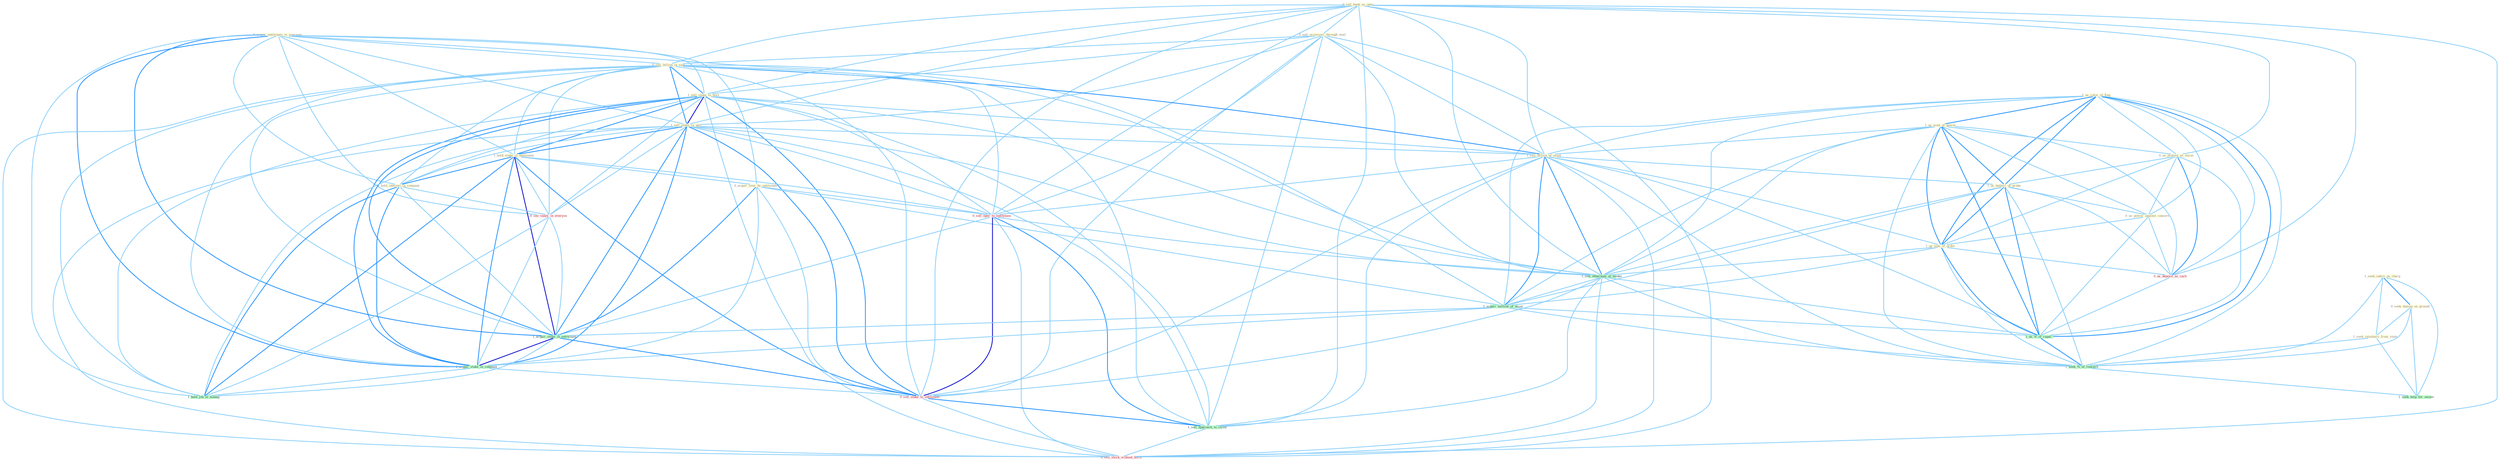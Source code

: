 Graph G{ 
    node
    [shape=polygon,style=filled,width=.5,height=.06,color="#BDFCC9",fixedsize=true,fontsize=4,
    fontcolor="#2f4f4f"];
    {node
    [color="#ffffe0", fontcolor="#8b7d6b"] "0_sell_bank_as_oper " "1_seek_indict_on_charg " "1_us_color_of_flag " "0_acquir_entitynam_in_yearnum " "0_sell_accessori_through_mail " "0_sell_billion_in_sale " "1_sell_stake_in_hors " "1_us_watt_of_power " "0_seek_damag_on_ground " "1_sell_stake_in_unit " "1_hold_stake_in_entitynam " "1_sell_billion_of_asset " "0_us_protest_as_excus " "1_seek_reimburs_from_state " "0_acquir_year_by_entitynam " "1_us_batteri_of_probe " "0_us_power_against_conserv " "1_hold_interest_in_compani " "1_us_type_of_order "}
{node [color="#fff0f5", fontcolor="#b22222"] "0_sell_oper_to_entitynam " "0_see_vaniti_in_everyon " "0_us_deposit_as_cach " "0_sell_stake_to_entitynam " "0_sell_stock_without_hitch "}
edge [color="#B0E2FF"];

	"0_sell_bank_as_oper " -- "0_sell_accessori_through_mail " [w="1", color="#87cefa" ];
	"0_sell_bank_as_oper " -- "0_sell_billion_in_sale " [w="1", color="#87cefa" ];
	"0_sell_bank_as_oper " -- "1_sell_stake_in_hors " [w="1", color="#87cefa" ];
	"0_sell_bank_as_oper " -- "1_sell_stake_in_unit " [w="1", color="#87cefa" ];
	"0_sell_bank_as_oper " -- "1_sell_billion_of_asset " [w="1", color="#87cefa" ];
	"0_sell_bank_as_oper " -- "0_us_protest_as_excus " [w="1", color="#87cefa" ];
	"0_sell_bank_as_oper " -- "0_sell_oper_to_entitynam " [w="1", color="#87cefa" ];
	"0_sell_bank_as_oper " -- "1_sell_othernum_of_model " [w="1", color="#87cefa" ];
	"0_sell_bank_as_oper " -- "0_us_deposit_as_cach " [w="1", color="#87cefa" ];
	"0_sell_bank_as_oper " -- "0_sell_stake_to_entitynam " [w="1", color="#87cefa" ];
	"0_sell_bank_as_oper " -- "1_sell_approach_to_client " [w="1", color="#87cefa" ];
	"0_sell_bank_as_oper " -- "0_sell_stock_without_hitch " [w="1", color="#87cefa" ];
	"1_seek_indict_on_charg " -- "0_seek_damag_on_ground " [w="2", color="#1e90ff" , len=0.8];
	"1_seek_indict_on_charg " -- "1_seek_reimburs_from_state " [w="1", color="#87cefa" ];
	"1_seek_indict_on_charg " -- "1_seek_%_of_concern " [w="1", color="#87cefa" ];
	"1_seek_indict_on_charg " -- "1_seek_help_for_owner " [w="1", color="#87cefa" ];
	"1_us_color_of_flag " -- "1_us_watt_of_power " [w="2", color="#1e90ff" , len=0.8];
	"1_us_color_of_flag " -- "1_sell_billion_of_asset " [w="1", color="#87cefa" ];
	"1_us_color_of_flag " -- "0_us_protest_as_excus " [w="1", color="#87cefa" ];
	"1_us_color_of_flag " -- "1_us_batteri_of_probe " [w="2", color="#1e90ff" , len=0.8];
	"1_us_color_of_flag " -- "0_us_power_against_conserv " [w="1", color="#87cefa" ];
	"1_us_color_of_flag " -- "1_us_type_of_order " [w="2", color="#1e90ff" , len=0.8];
	"1_us_color_of_flag " -- "1_sell_othernum_of_model " [w="1", color="#87cefa" ];
	"1_us_color_of_flag " -- "1_acquir_million_of_asset " [w="1", color="#87cefa" ];
	"1_us_color_of_flag " -- "0_us_deposit_as_cach " [w="1", color="#87cefa" ];
	"1_us_color_of_flag " -- "1_us_%_of_capac " [w="2", color="#1e90ff" , len=0.8];
	"1_us_color_of_flag " -- "1_seek_%_of_concern " [w="1", color="#87cefa" ];
	"0_acquir_entitynam_in_yearnum " -- "0_sell_billion_in_sale " [w="1", color="#87cefa" ];
	"0_acquir_entitynam_in_yearnum " -- "1_sell_stake_in_hors " [w="1", color="#87cefa" ];
	"0_acquir_entitynam_in_yearnum " -- "1_sell_stake_in_unit " [w="1", color="#87cefa" ];
	"0_acquir_entitynam_in_yearnum " -- "1_hold_stake_in_entitynam " [w="1", color="#87cefa" ];
	"0_acquir_entitynam_in_yearnum " -- "0_acquir_year_by_entitynam " [w="1", color="#87cefa" ];
	"0_acquir_entitynam_in_yearnum " -- "1_hold_interest_in_compani " [w="1", color="#87cefa" ];
	"0_acquir_entitynam_in_yearnum " -- "0_see_vaniti_in_everyon " [w="1", color="#87cefa" ];
	"0_acquir_entitynam_in_yearnum " -- "1_acquir_million_of_asset " [w="1", color="#87cefa" ];
	"0_acquir_entitynam_in_yearnum " -- "1_acquir_stake_in_entitynam " [w="2", color="#1e90ff" , len=0.8];
	"0_acquir_entitynam_in_yearnum " -- "1_acquir_stake_in_compani " [w="2", color="#1e90ff" , len=0.8];
	"0_acquir_entitynam_in_yearnum " -- "1_hold_job_in_manag " [w="1", color="#87cefa" ];
	"0_sell_accessori_through_mail " -- "0_sell_billion_in_sale " [w="1", color="#87cefa" ];
	"0_sell_accessori_through_mail " -- "1_sell_stake_in_hors " [w="1", color="#87cefa" ];
	"0_sell_accessori_through_mail " -- "1_sell_stake_in_unit " [w="1", color="#87cefa" ];
	"0_sell_accessori_through_mail " -- "1_sell_billion_of_asset " [w="1", color="#87cefa" ];
	"0_sell_accessori_through_mail " -- "0_sell_oper_to_entitynam " [w="1", color="#87cefa" ];
	"0_sell_accessori_through_mail " -- "1_sell_othernum_of_model " [w="1", color="#87cefa" ];
	"0_sell_accessori_through_mail " -- "0_sell_stake_to_entitynam " [w="1", color="#87cefa" ];
	"0_sell_accessori_through_mail " -- "1_sell_approach_to_client " [w="1", color="#87cefa" ];
	"0_sell_accessori_through_mail " -- "0_sell_stock_without_hitch " [w="1", color="#87cefa" ];
	"0_sell_billion_in_sale " -- "1_sell_stake_in_hors " [w="2", color="#1e90ff" , len=0.8];
	"0_sell_billion_in_sale " -- "1_sell_stake_in_unit " [w="2", color="#1e90ff" , len=0.8];
	"0_sell_billion_in_sale " -- "1_hold_stake_in_entitynam " [w="1", color="#87cefa" ];
	"0_sell_billion_in_sale " -- "1_sell_billion_of_asset " [w="2", color="#1e90ff" , len=0.8];
	"0_sell_billion_in_sale " -- "1_hold_interest_in_compani " [w="1", color="#87cefa" ];
	"0_sell_billion_in_sale " -- "0_sell_oper_to_entitynam " [w="1", color="#87cefa" ];
	"0_sell_billion_in_sale " -- "1_sell_othernum_of_model " [w="1", color="#87cefa" ];
	"0_sell_billion_in_sale " -- "0_see_vaniti_in_everyon " [w="1", color="#87cefa" ];
	"0_sell_billion_in_sale " -- "1_acquir_stake_in_entitynam " [w="1", color="#87cefa" ];
	"0_sell_billion_in_sale " -- "1_acquir_stake_in_compani " [w="1", color="#87cefa" ];
	"0_sell_billion_in_sale " -- "0_sell_stake_to_entitynam " [w="1", color="#87cefa" ];
	"0_sell_billion_in_sale " -- "1_sell_approach_to_client " [w="1", color="#87cefa" ];
	"0_sell_billion_in_sale " -- "1_hold_job_in_manag " [w="1", color="#87cefa" ];
	"0_sell_billion_in_sale " -- "0_sell_stock_without_hitch " [w="1", color="#87cefa" ];
	"1_sell_stake_in_hors " -- "1_sell_stake_in_unit " [w="3", color="#0000cd" , len=0.6];
	"1_sell_stake_in_hors " -- "1_hold_stake_in_entitynam " [w="2", color="#1e90ff" , len=0.8];
	"1_sell_stake_in_hors " -- "1_sell_billion_of_asset " [w="1", color="#87cefa" ];
	"1_sell_stake_in_hors " -- "1_hold_interest_in_compani " [w="1", color="#87cefa" ];
	"1_sell_stake_in_hors " -- "0_sell_oper_to_entitynam " [w="1", color="#87cefa" ];
	"1_sell_stake_in_hors " -- "1_sell_othernum_of_model " [w="1", color="#87cefa" ];
	"1_sell_stake_in_hors " -- "0_see_vaniti_in_everyon " [w="1", color="#87cefa" ];
	"1_sell_stake_in_hors " -- "1_acquir_stake_in_entitynam " [w="2", color="#1e90ff" , len=0.8];
	"1_sell_stake_in_hors " -- "1_acquir_stake_in_compani " [w="2", color="#1e90ff" , len=0.8];
	"1_sell_stake_in_hors " -- "0_sell_stake_to_entitynam " [w="2", color="#1e90ff" , len=0.8];
	"1_sell_stake_in_hors " -- "1_sell_approach_to_client " [w="1", color="#87cefa" ];
	"1_sell_stake_in_hors " -- "1_hold_job_in_manag " [w="1", color="#87cefa" ];
	"1_sell_stake_in_hors " -- "0_sell_stock_without_hitch " [w="1", color="#87cefa" ];
	"1_us_watt_of_power " -- "1_sell_billion_of_asset " [w="1", color="#87cefa" ];
	"1_us_watt_of_power " -- "0_us_protest_as_excus " [w="1", color="#87cefa" ];
	"1_us_watt_of_power " -- "1_us_batteri_of_probe " [w="2", color="#1e90ff" , len=0.8];
	"1_us_watt_of_power " -- "0_us_power_against_conserv " [w="1", color="#87cefa" ];
	"1_us_watt_of_power " -- "1_us_type_of_order " [w="2", color="#1e90ff" , len=0.8];
	"1_us_watt_of_power " -- "1_sell_othernum_of_model " [w="1", color="#87cefa" ];
	"1_us_watt_of_power " -- "1_acquir_million_of_asset " [w="1", color="#87cefa" ];
	"1_us_watt_of_power " -- "0_us_deposit_as_cach " [w="1", color="#87cefa" ];
	"1_us_watt_of_power " -- "1_us_%_of_capac " [w="2", color="#1e90ff" , len=0.8];
	"1_us_watt_of_power " -- "1_seek_%_of_concern " [w="1", color="#87cefa" ];
	"0_seek_damag_on_ground " -- "1_seek_reimburs_from_state " [w="1", color="#87cefa" ];
	"0_seek_damag_on_ground " -- "1_seek_%_of_concern " [w="1", color="#87cefa" ];
	"0_seek_damag_on_ground " -- "1_seek_help_for_owner " [w="1", color="#87cefa" ];
	"1_sell_stake_in_unit " -- "1_hold_stake_in_entitynam " [w="2", color="#1e90ff" , len=0.8];
	"1_sell_stake_in_unit " -- "1_sell_billion_of_asset " [w="1", color="#87cefa" ];
	"1_sell_stake_in_unit " -- "1_hold_interest_in_compani " [w="1", color="#87cefa" ];
	"1_sell_stake_in_unit " -- "0_sell_oper_to_entitynam " [w="1", color="#87cefa" ];
	"1_sell_stake_in_unit " -- "1_sell_othernum_of_model " [w="1", color="#87cefa" ];
	"1_sell_stake_in_unit " -- "0_see_vaniti_in_everyon " [w="1", color="#87cefa" ];
	"1_sell_stake_in_unit " -- "1_acquir_stake_in_entitynam " [w="2", color="#1e90ff" , len=0.8];
	"1_sell_stake_in_unit " -- "1_acquir_stake_in_compani " [w="2", color="#1e90ff" , len=0.8];
	"1_sell_stake_in_unit " -- "0_sell_stake_to_entitynam " [w="2", color="#1e90ff" , len=0.8];
	"1_sell_stake_in_unit " -- "1_sell_approach_to_client " [w="1", color="#87cefa" ];
	"1_sell_stake_in_unit " -- "1_hold_job_in_manag " [w="1", color="#87cefa" ];
	"1_sell_stake_in_unit " -- "0_sell_stock_without_hitch " [w="1", color="#87cefa" ];
	"1_hold_stake_in_entitynam " -- "0_acquir_year_by_entitynam " [w="1", color="#87cefa" ];
	"1_hold_stake_in_entitynam " -- "1_hold_interest_in_compani " [w="2", color="#1e90ff" , len=0.8];
	"1_hold_stake_in_entitynam " -- "0_sell_oper_to_entitynam " [w="1", color="#87cefa" ];
	"1_hold_stake_in_entitynam " -- "0_see_vaniti_in_everyon " [w="1", color="#87cefa" ];
	"1_hold_stake_in_entitynam " -- "1_acquir_stake_in_entitynam " [w="3", color="#0000cd" , len=0.6];
	"1_hold_stake_in_entitynam " -- "1_acquir_stake_in_compani " [w="2", color="#1e90ff" , len=0.8];
	"1_hold_stake_in_entitynam " -- "0_sell_stake_to_entitynam " [w="2", color="#1e90ff" , len=0.8];
	"1_hold_stake_in_entitynam " -- "1_hold_job_in_manag " [w="2", color="#1e90ff" , len=0.8];
	"1_sell_billion_of_asset " -- "1_us_batteri_of_probe " [w="1", color="#87cefa" ];
	"1_sell_billion_of_asset " -- "1_us_type_of_order " [w="1", color="#87cefa" ];
	"1_sell_billion_of_asset " -- "0_sell_oper_to_entitynam " [w="1", color="#87cefa" ];
	"1_sell_billion_of_asset " -- "1_sell_othernum_of_model " [w="2", color="#1e90ff" , len=0.8];
	"1_sell_billion_of_asset " -- "1_acquir_million_of_asset " [w="2", color="#1e90ff" , len=0.8];
	"1_sell_billion_of_asset " -- "0_sell_stake_to_entitynam " [w="1", color="#87cefa" ];
	"1_sell_billion_of_asset " -- "1_us_%_of_capac " [w="1", color="#87cefa" ];
	"1_sell_billion_of_asset " -- "1_sell_approach_to_client " [w="1", color="#87cefa" ];
	"1_sell_billion_of_asset " -- "0_sell_stock_without_hitch " [w="1", color="#87cefa" ];
	"1_sell_billion_of_asset " -- "1_seek_%_of_concern " [w="1", color="#87cefa" ];
	"0_us_protest_as_excus " -- "1_us_batteri_of_probe " [w="1", color="#87cefa" ];
	"0_us_protest_as_excus " -- "0_us_power_against_conserv " [w="1", color="#87cefa" ];
	"0_us_protest_as_excus " -- "1_us_type_of_order " [w="1", color="#87cefa" ];
	"0_us_protest_as_excus " -- "0_us_deposit_as_cach " [w="2", color="#1e90ff" , len=0.8];
	"0_us_protest_as_excus " -- "1_us_%_of_capac " [w="1", color="#87cefa" ];
	"1_seek_reimburs_from_state " -- "1_seek_%_of_concern " [w="1", color="#87cefa" ];
	"1_seek_reimburs_from_state " -- "1_seek_help_for_owner " [w="1", color="#87cefa" ];
	"0_acquir_year_by_entitynam " -- "0_sell_oper_to_entitynam " [w="1", color="#87cefa" ];
	"0_acquir_year_by_entitynam " -- "1_acquir_million_of_asset " [w="1", color="#87cefa" ];
	"0_acquir_year_by_entitynam " -- "1_acquir_stake_in_entitynam " [w="2", color="#1e90ff" , len=0.8];
	"0_acquir_year_by_entitynam " -- "1_acquir_stake_in_compani " [w="1", color="#87cefa" ];
	"0_acquir_year_by_entitynam " -- "0_sell_stake_to_entitynam " [w="1", color="#87cefa" ];
	"1_us_batteri_of_probe " -- "0_us_power_against_conserv " [w="1", color="#87cefa" ];
	"1_us_batteri_of_probe " -- "1_us_type_of_order " [w="2", color="#1e90ff" , len=0.8];
	"1_us_batteri_of_probe " -- "1_sell_othernum_of_model " [w="1", color="#87cefa" ];
	"1_us_batteri_of_probe " -- "1_acquir_million_of_asset " [w="1", color="#87cefa" ];
	"1_us_batteri_of_probe " -- "0_us_deposit_as_cach " [w="1", color="#87cefa" ];
	"1_us_batteri_of_probe " -- "1_us_%_of_capac " [w="2", color="#1e90ff" , len=0.8];
	"1_us_batteri_of_probe " -- "1_seek_%_of_concern " [w="1", color="#87cefa" ];
	"0_us_power_against_conserv " -- "1_us_type_of_order " [w="1", color="#87cefa" ];
	"0_us_power_against_conserv " -- "0_us_deposit_as_cach " [w="1", color="#87cefa" ];
	"0_us_power_against_conserv " -- "1_us_%_of_capac " [w="1", color="#87cefa" ];
	"1_hold_interest_in_compani " -- "0_see_vaniti_in_everyon " [w="1", color="#87cefa" ];
	"1_hold_interest_in_compani " -- "1_acquir_stake_in_entitynam " [w="1", color="#87cefa" ];
	"1_hold_interest_in_compani " -- "1_acquir_stake_in_compani " [w="2", color="#1e90ff" , len=0.8];
	"1_hold_interest_in_compani " -- "1_hold_job_in_manag " [w="2", color="#1e90ff" , len=0.8];
	"1_us_type_of_order " -- "1_sell_othernum_of_model " [w="1", color="#87cefa" ];
	"1_us_type_of_order " -- "1_acquir_million_of_asset " [w="1", color="#87cefa" ];
	"1_us_type_of_order " -- "0_us_deposit_as_cach " [w="1", color="#87cefa" ];
	"1_us_type_of_order " -- "1_us_%_of_capac " [w="2", color="#1e90ff" , len=0.8];
	"1_us_type_of_order " -- "1_seek_%_of_concern " [w="1", color="#87cefa" ];
	"0_sell_oper_to_entitynam " -- "1_sell_othernum_of_model " [w="1", color="#87cefa" ];
	"0_sell_oper_to_entitynam " -- "1_acquir_stake_in_entitynam " [w="1", color="#87cefa" ];
	"0_sell_oper_to_entitynam " -- "0_sell_stake_to_entitynam " [w="3", color="#0000cd" , len=0.6];
	"0_sell_oper_to_entitynam " -- "1_sell_approach_to_client " [w="2", color="#1e90ff" , len=0.8];
	"0_sell_oper_to_entitynam " -- "0_sell_stock_without_hitch " [w="1", color="#87cefa" ];
	"1_sell_othernum_of_model " -- "1_acquir_million_of_asset " [w="1", color="#87cefa" ];
	"1_sell_othernum_of_model " -- "0_sell_stake_to_entitynam " [w="1", color="#87cefa" ];
	"1_sell_othernum_of_model " -- "1_us_%_of_capac " [w="1", color="#87cefa" ];
	"1_sell_othernum_of_model " -- "1_sell_approach_to_client " [w="1", color="#87cefa" ];
	"1_sell_othernum_of_model " -- "0_sell_stock_without_hitch " [w="1", color="#87cefa" ];
	"1_sell_othernum_of_model " -- "1_seek_%_of_concern " [w="1", color="#87cefa" ];
	"0_see_vaniti_in_everyon " -- "1_acquir_stake_in_entitynam " [w="1", color="#87cefa" ];
	"0_see_vaniti_in_everyon " -- "1_acquir_stake_in_compani " [w="1", color="#87cefa" ];
	"0_see_vaniti_in_everyon " -- "1_hold_job_in_manag " [w="1", color="#87cefa" ];
	"1_acquir_million_of_asset " -- "1_acquir_stake_in_entitynam " [w="1", color="#87cefa" ];
	"1_acquir_million_of_asset " -- "1_acquir_stake_in_compani " [w="1", color="#87cefa" ];
	"1_acquir_million_of_asset " -- "1_us_%_of_capac " [w="1", color="#87cefa" ];
	"1_acquir_million_of_asset " -- "1_seek_%_of_concern " [w="1", color="#87cefa" ];
	"0_us_deposit_as_cach " -- "1_us_%_of_capac " [w="1", color="#87cefa" ];
	"1_acquir_stake_in_entitynam " -- "1_acquir_stake_in_compani " [w="3", color="#0000cd" , len=0.6];
	"1_acquir_stake_in_entitynam " -- "0_sell_stake_to_entitynam " [w="2", color="#1e90ff" , len=0.8];
	"1_acquir_stake_in_entitynam " -- "1_hold_job_in_manag " [w="1", color="#87cefa" ];
	"1_acquir_stake_in_compani " -- "0_sell_stake_to_entitynam " [w="1", color="#87cefa" ];
	"1_acquir_stake_in_compani " -- "1_hold_job_in_manag " [w="1", color="#87cefa" ];
	"0_sell_stake_to_entitynam " -- "1_sell_approach_to_client " [w="2", color="#1e90ff" , len=0.8];
	"0_sell_stake_to_entitynam " -- "0_sell_stock_without_hitch " [w="1", color="#87cefa" ];
	"1_us_%_of_capac " -- "1_seek_%_of_concern " [w="2", color="#1e90ff" , len=0.8];
	"1_sell_approach_to_client " -- "0_sell_stock_without_hitch " [w="1", color="#87cefa" ];
	"1_seek_%_of_concern " -- "1_seek_help_for_owner " [w="1", color="#87cefa" ];
}